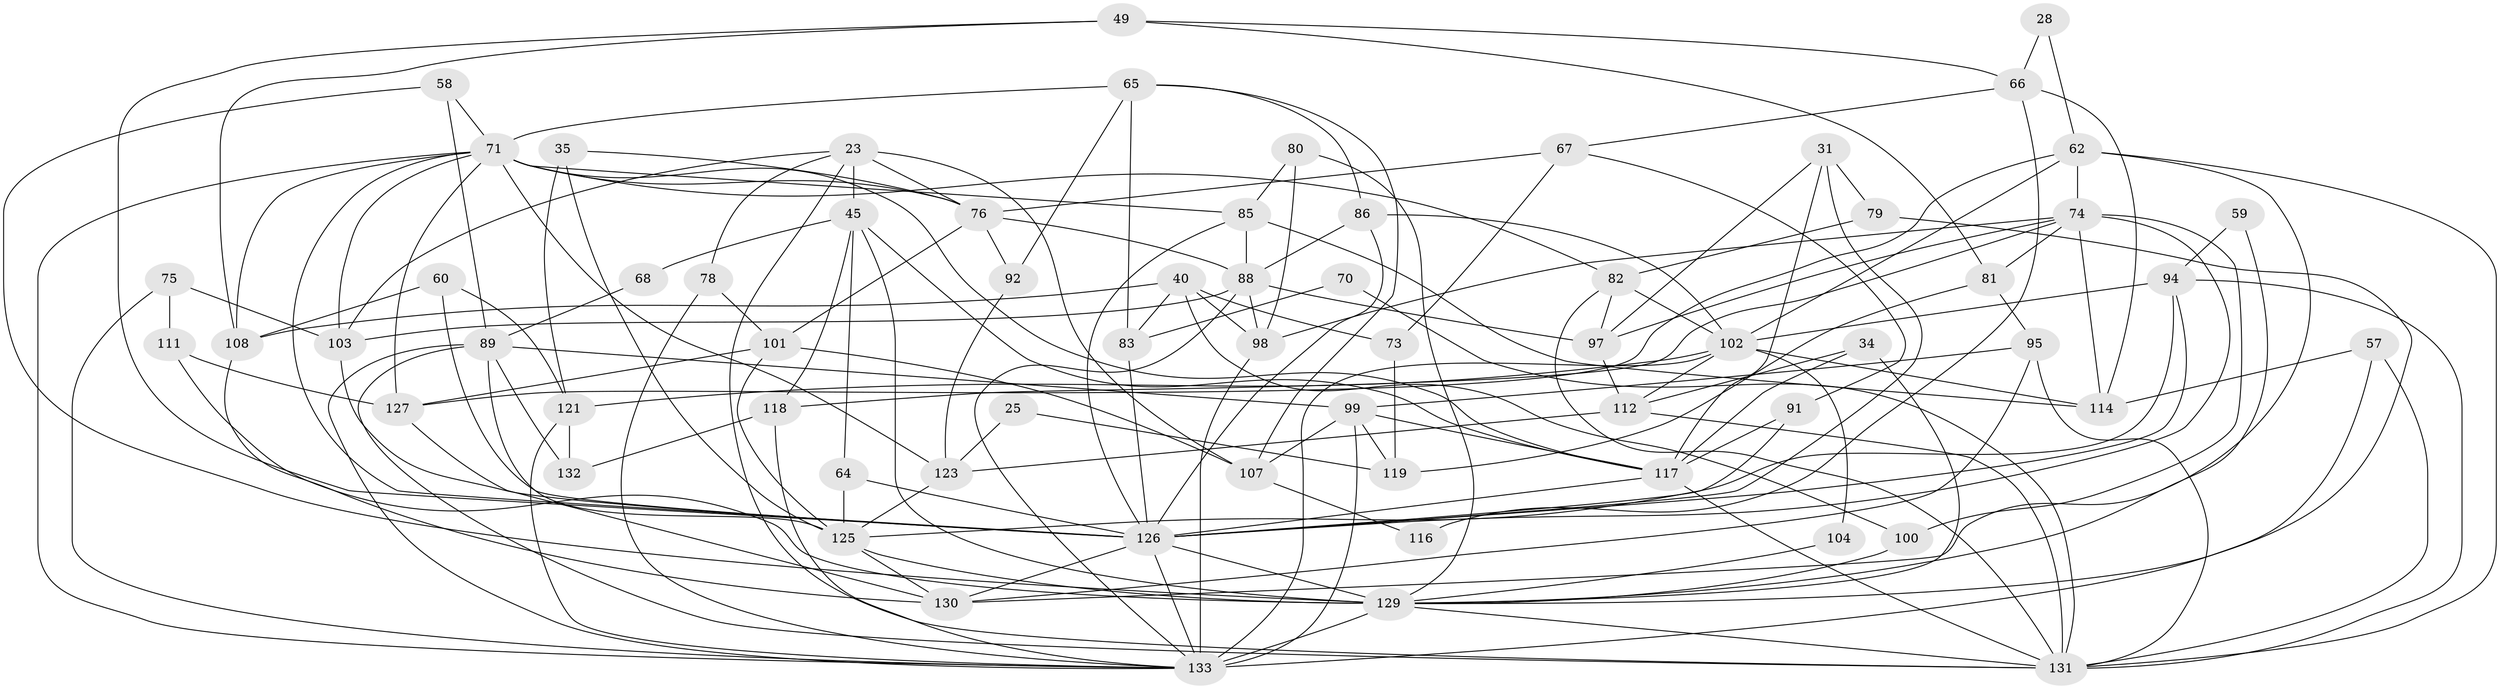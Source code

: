 // original degree distribution, {6: 0.06015037593984962, 2: 0.14285714285714285, 5: 0.21804511278195488, 3: 0.2631578947368421, 4: 0.2556390977443609, 7: 0.03759398496240601, 9: 0.007518796992481203, 8: 0.015037593984962405}
// Generated by graph-tools (version 1.1) at 2025/51/03/09/25 04:51:34]
// undirected, 66 vertices, 166 edges
graph export_dot {
graph [start="1"]
  node [color=gray90,style=filled];
  23 [super="+4"];
  25;
  28;
  31;
  34;
  35;
  40 [super="+32"];
  45;
  49;
  57 [super="+17"];
  58;
  59;
  60;
  62 [super="+42"];
  64;
  65 [super="+7"];
  66;
  67;
  68;
  70;
  71 [super="+54+46+53"];
  73;
  74 [super="+56+20"];
  75;
  76 [super="+26+38"];
  78 [super="+39"];
  79 [super="+15"];
  80;
  81;
  82;
  83;
  85;
  86;
  88 [super="+9+29"];
  89 [super="+36+41+69"];
  91;
  92;
  94;
  95;
  97;
  98;
  99 [super="+33"];
  100 [super="+84"];
  101 [super="+30"];
  102 [super="+16+55+77"];
  103 [super="+18"];
  104;
  107;
  108 [super="+72"];
  111;
  112 [super="+10"];
  114 [super="+93"];
  116;
  117 [super="+110"];
  118;
  119;
  121 [super="+115"];
  123 [super="+109"];
  125 [super="+122+106"];
  126 [super="+6+96+48+124+37"];
  127;
  129 [super="+5+47+63+128"];
  130 [super="+90+105"];
  131 [super="+87+27+52+113"];
  132;
  133 [super="+12+120+50"];
  23 -- 45 [weight=2];
  23 -- 107;
  23 -- 78;
  23 -- 103;
  23 -- 131;
  23 -- 76;
  25 -- 123;
  25 -- 119;
  28 -- 66;
  28 -- 62;
  31 -- 97;
  31 -- 79 [weight=2];
  31 -- 126 [weight=2];
  31 -- 117 [weight=2];
  34 -- 112 [weight=2];
  34 -- 117;
  34 -- 129 [weight=2];
  35 -- 121;
  35 -- 125;
  35 -- 76;
  40 -- 98;
  40 -- 83;
  40 -- 100;
  40 -- 73;
  40 -- 108;
  45 -- 117 [weight=2];
  45 -- 64;
  45 -- 68;
  45 -- 118;
  45 -- 129 [weight=2];
  49 -- 81;
  49 -- 108;
  49 -- 66;
  49 -- 126;
  57 -- 114;
  57 -- 131;
  57 -- 133;
  58 -- 71;
  58 -- 129;
  58 -- 89;
  59 -- 94;
  59 -- 129;
  60 -- 108;
  60 -- 121;
  60 -- 126;
  62 -- 127 [weight=2];
  62 -- 130;
  62 -- 74 [weight=2];
  62 -- 131 [weight=2];
  62 -- 102;
  64 -- 126;
  64 -- 125;
  65 -- 107;
  65 -- 92;
  65 -- 71;
  65 -- 83;
  65 -- 86;
  66 -- 114 [weight=2];
  66 -- 67;
  66 -- 116;
  67 -- 91;
  67 -- 73;
  67 -- 76;
  68 -- 89;
  70 -- 83;
  70 -- 131;
  71 -- 82;
  71 -- 85;
  71 -- 108 [weight=2];
  71 -- 123;
  71 -- 103;
  71 -- 133 [weight=2];
  71 -- 117;
  71 -- 76;
  71 -- 127 [weight=2];
  71 -- 126;
  73 -- 119;
  74 -- 114 [weight=2];
  74 -- 98;
  74 -- 100;
  74 -- 97;
  74 -- 81;
  74 -- 118;
  74 -- 126;
  75 -- 111;
  75 -- 103;
  75 -- 133;
  76 -- 101;
  76 -- 88 [weight=2];
  76 -- 92;
  78 -- 133;
  78 -- 101;
  79 -- 82;
  79 -- 129;
  80 -- 98;
  80 -- 85;
  80 -- 129;
  81 -- 95;
  81 -- 119;
  82 -- 97;
  82 -- 131;
  82 -- 102;
  83 -- 126;
  85 -- 114;
  85 -- 126;
  85 -- 88;
  86 -- 88;
  86 -- 126;
  86 -- 102;
  88 -- 98;
  88 -- 97;
  88 -- 133;
  88 -- 103;
  89 -- 99;
  89 -- 131;
  89 -- 132;
  89 -- 125 [weight=2];
  89 -- 133;
  91 -- 117;
  91 -- 126;
  92 -- 123;
  94 -- 125;
  94 -- 102;
  94 -- 126;
  94 -- 131;
  95 -- 130;
  95 -- 99;
  95 -- 131;
  97 -- 112;
  98 -- 133;
  99 -- 119;
  99 -- 117;
  99 -- 107;
  99 -- 133 [weight=2];
  100 -- 129 [weight=2];
  101 -- 125;
  101 -- 107;
  101 -- 127;
  102 -- 114;
  102 -- 112;
  102 -- 133 [weight=3];
  102 -- 104;
  102 -- 121 [weight=2];
  103 -- 126;
  104 -- 129;
  107 -- 116;
  108 -- 130;
  111 -- 127;
  111 -- 129;
  112 -- 123 [weight=2];
  112 -- 131;
  117 -- 126;
  117 -- 131 [weight=2];
  118 -- 132;
  118 -- 133;
  121 -- 132;
  121 -- 133;
  123 -- 125;
  125 -- 130 [weight=2];
  125 -- 129 [weight=2];
  126 -- 130 [weight=3];
  126 -- 129 [weight=3];
  126 -- 133;
  127 -- 130;
  129 -- 133 [weight=3];
  129 -- 131;
}

